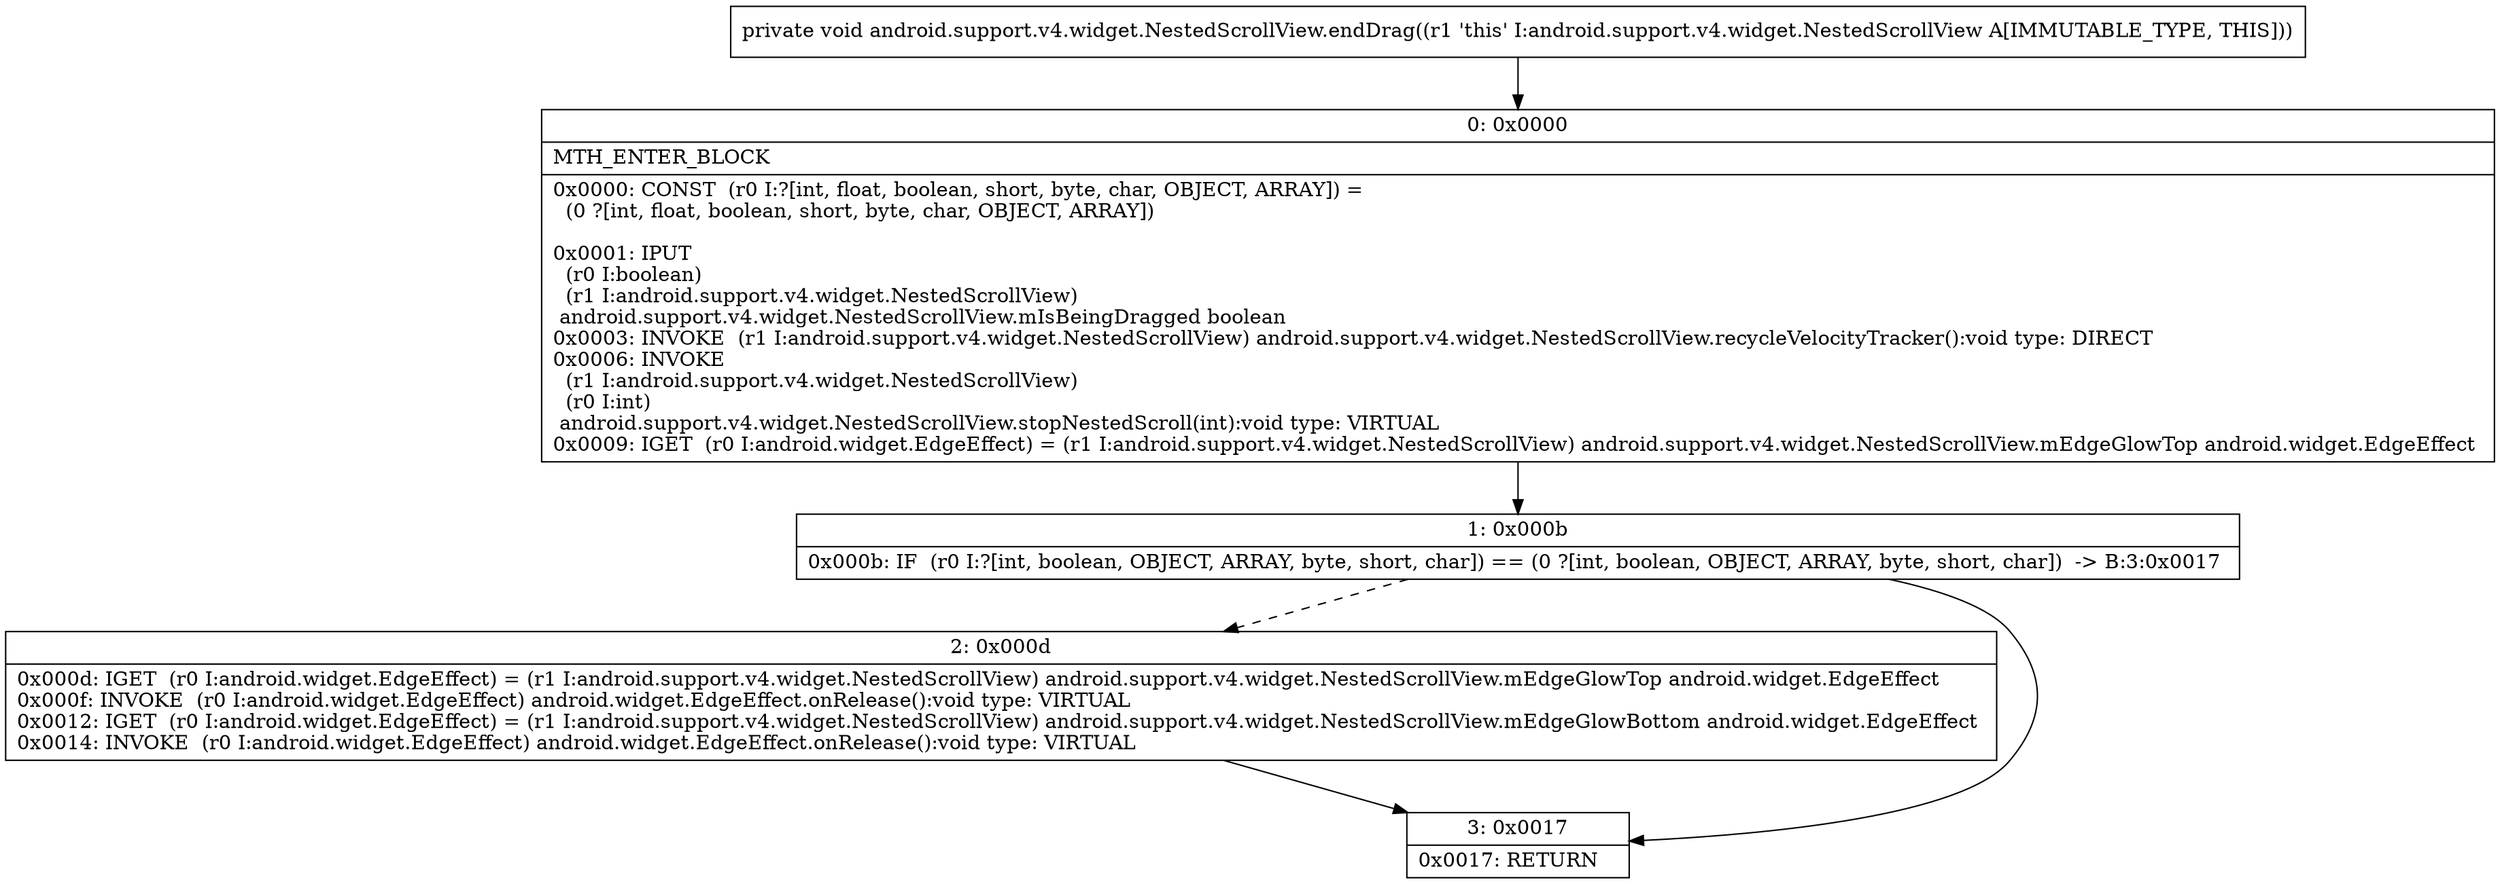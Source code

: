digraph "CFG forandroid.support.v4.widget.NestedScrollView.endDrag()V" {
Node_0 [shape=record,label="{0\:\ 0x0000|MTH_ENTER_BLOCK\l|0x0000: CONST  (r0 I:?[int, float, boolean, short, byte, char, OBJECT, ARRAY]) = \l  (0 ?[int, float, boolean, short, byte, char, OBJECT, ARRAY])\l \l0x0001: IPUT  \l  (r0 I:boolean)\l  (r1 I:android.support.v4.widget.NestedScrollView)\l android.support.v4.widget.NestedScrollView.mIsBeingDragged boolean \l0x0003: INVOKE  (r1 I:android.support.v4.widget.NestedScrollView) android.support.v4.widget.NestedScrollView.recycleVelocityTracker():void type: DIRECT \l0x0006: INVOKE  \l  (r1 I:android.support.v4.widget.NestedScrollView)\l  (r0 I:int)\l android.support.v4.widget.NestedScrollView.stopNestedScroll(int):void type: VIRTUAL \l0x0009: IGET  (r0 I:android.widget.EdgeEffect) = (r1 I:android.support.v4.widget.NestedScrollView) android.support.v4.widget.NestedScrollView.mEdgeGlowTop android.widget.EdgeEffect \l}"];
Node_1 [shape=record,label="{1\:\ 0x000b|0x000b: IF  (r0 I:?[int, boolean, OBJECT, ARRAY, byte, short, char]) == (0 ?[int, boolean, OBJECT, ARRAY, byte, short, char])  \-\> B:3:0x0017 \l}"];
Node_2 [shape=record,label="{2\:\ 0x000d|0x000d: IGET  (r0 I:android.widget.EdgeEffect) = (r1 I:android.support.v4.widget.NestedScrollView) android.support.v4.widget.NestedScrollView.mEdgeGlowTop android.widget.EdgeEffect \l0x000f: INVOKE  (r0 I:android.widget.EdgeEffect) android.widget.EdgeEffect.onRelease():void type: VIRTUAL \l0x0012: IGET  (r0 I:android.widget.EdgeEffect) = (r1 I:android.support.v4.widget.NestedScrollView) android.support.v4.widget.NestedScrollView.mEdgeGlowBottom android.widget.EdgeEffect \l0x0014: INVOKE  (r0 I:android.widget.EdgeEffect) android.widget.EdgeEffect.onRelease():void type: VIRTUAL \l}"];
Node_3 [shape=record,label="{3\:\ 0x0017|0x0017: RETURN   \l}"];
MethodNode[shape=record,label="{private void android.support.v4.widget.NestedScrollView.endDrag((r1 'this' I:android.support.v4.widget.NestedScrollView A[IMMUTABLE_TYPE, THIS])) }"];
MethodNode -> Node_0;
Node_0 -> Node_1;
Node_1 -> Node_2[style=dashed];
Node_1 -> Node_3;
Node_2 -> Node_3;
}


